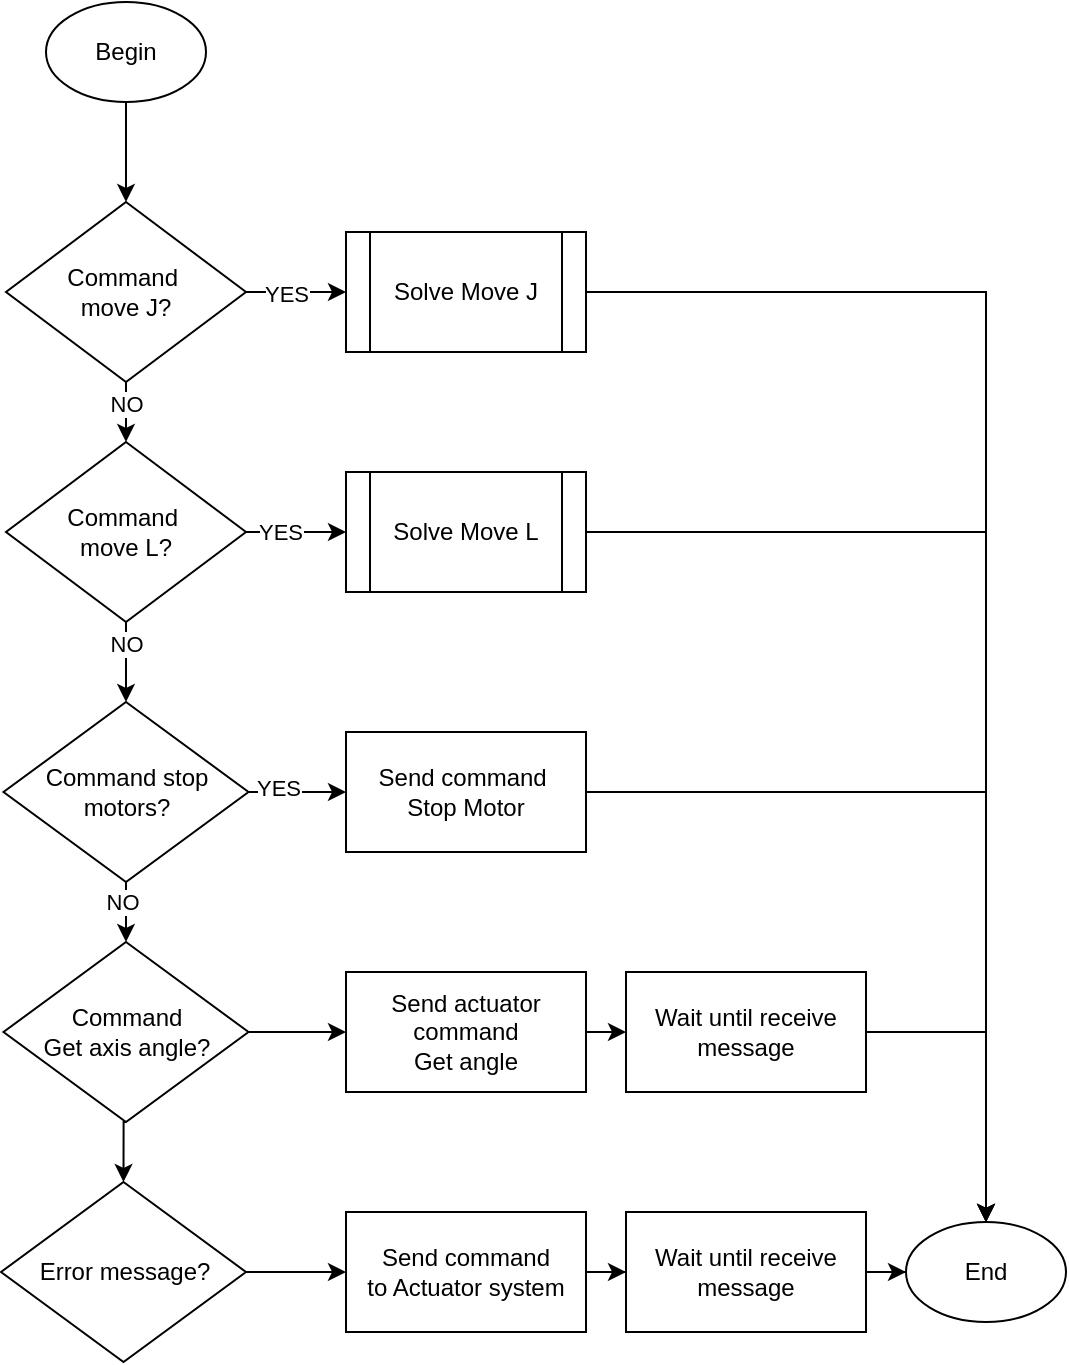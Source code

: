 <mxfile version="22.1.18" type="github">
  <diagram id="C5RBs43oDa-KdzZeNtuy" name="Page-1">
    <mxGraphModel dx="989" dy="526" grid="1" gridSize="10" guides="1" tooltips="1" connect="1" arrows="1" fold="1" page="1" pageScale="1" pageWidth="827" pageHeight="1169" math="0" shadow="0">
      <root>
        <mxCell id="WIyWlLk6GJQsqaUBKTNV-0" />
        <mxCell id="WIyWlLk6GJQsqaUBKTNV-1" parent="WIyWlLk6GJQsqaUBKTNV-0" />
        <mxCell id="wCRdzUAUGNFTLwiFJrkR-3" style="edgeStyle=orthogonalEdgeStyle;rounded=0;orthogonalLoop=1;jettySize=auto;html=1;exitX=0.5;exitY=1;exitDx=0;exitDy=0;entryX=0.5;entryY=0;entryDx=0;entryDy=0;" parent="WIyWlLk6GJQsqaUBKTNV-1" source="wCRdzUAUGNFTLwiFJrkR-1" edge="1">
          <mxGeometry relative="1" as="geometry">
            <mxPoint x="220" y="180" as="targetPoint" />
          </mxGeometry>
        </mxCell>
        <mxCell id="wCRdzUAUGNFTLwiFJrkR-1" value="Begin" style="ellipse;whiteSpace=wrap;html=1;" parent="WIyWlLk6GJQsqaUBKTNV-1" vertex="1">
          <mxGeometry x="180" y="80" width="80" height="50" as="geometry" />
        </mxCell>
        <mxCell id="wCRdzUAUGNFTLwiFJrkR-5" value="End" style="ellipse;whiteSpace=wrap;html=1;" parent="WIyWlLk6GJQsqaUBKTNV-1" vertex="1">
          <mxGeometry x="610" y="690" width="80" height="50" as="geometry" />
        </mxCell>
        <mxCell id="wCRdzUAUGNFTLwiFJrkR-26" style="edgeStyle=orthogonalEdgeStyle;rounded=0;orthogonalLoop=1;jettySize=auto;html=1;exitX=1;exitY=0.5;exitDx=0;exitDy=0;entryX=0.5;entryY=0;entryDx=0;entryDy=0;" parent="WIyWlLk6GJQsqaUBKTNV-1" source="wCRdzUAUGNFTLwiFJrkR-30" target="wCRdzUAUGNFTLwiFJrkR-5" edge="1">
          <mxGeometry relative="1" as="geometry">
            <mxPoint x="220" y="590" as="sourcePoint" />
          </mxGeometry>
        </mxCell>
        <mxCell id="wCRdzUAUGNFTLwiFJrkR-29" style="edgeStyle=orthogonalEdgeStyle;rounded=0;orthogonalLoop=1;jettySize=auto;html=1;exitX=0.5;exitY=1;exitDx=0;exitDy=0;entryX=0.5;entryY=0;entryDx=0;entryDy=0;" parent="WIyWlLk6GJQsqaUBKTNV-1" source="wCRdzUAUGNFTLwiFJrkR-27" target="wCRdzUAUGNFTLwiFJrkR-28" edge="1">
          <mxGeometry relative="1" as="geometry" />
        </mxCell>
        <mxCell id="wCRdzUAUGNFTLwiFJrkR-37" value="NO" style="edgeLabel;html=1;align=center;verticalAlign=middle;resizable=0;points=[];" parent="wCRdzUAUGNFTLwiFJrkR-29" vertex="1" connectable="0">
          <mxGeometry x="-0.293" relative="1" as="geometry">
            <mxPoint as="offset" />
          </mxGeometry>
        </mxCell>
        <mxCell id="wCRdzUAUGNFTLwiFJrkR-31" style="edgeStyle=orthogonalEdgeStyle;rounded=0;orthogonalLoop=1;jettySize=auto;html=1;exitX=1;exitY=0.5;exitDx=0;exitDy=0;" parent="WIyWlLk6GJQsqaUBKTNV-1" source="wCRdzUAUGNFTLwiFJrkR-27" target="wCRdzUAUGNFTLwiFJrkR-30" edge="1">
          <mxGeometry relative="1" as="geometry" />
        </mxCell>
        <mxCell id="wCRdzUAUGNFTLwiFJrkR-39" value="YES" style="edgeLabel;html=1;align=center;verticalAlign=middle;resizable=0;points=[];" parent="wCRdzUAUGNFTLwiFJrkR-31" vertex="1" connectable="0">
          <mxGeometry x="-0.228" y="-1" relative="1" as="geometry">
            <mxPoint as="offset" />
          </mxGeometry>
        </mxCell>
        <mxCell id="wCRdzUAUGNFTLwiFJrkR-27" value="&lt;div&gt;Command&amp;nbsp;&lt;/div&gt;&lt;div&gt;move J?&lt;/div&gt;" style="rhombus;whiteSpace=wrap;html=1;" parent="WIyWlLk6GJQsqaUBKTNV-1" vertex="1">
          <mxGeometry x="160" y="180" width="120" height="90" as="geometry" />
        </mxCell>
        <mxCell id="wCRdzUAUGNFTLwiFJrkR-33" style="edgeStyle=orthogonalEdgeStyle;rounded=0;orthogonalLoop=1;jettySize=auto;html=1;exitX=1;exitY=0.5;exitDx=0;exitDy=0;entryX=0;entryY=0.5;entryDx=0;entryDy=0;" parent="WIyWlLk6GJQsqaUBKTNV-1" source="wCRdzUAUGNFTLwiFJrkR-28" target="wCRdzUAUGNFTLwiFJrkR-32" edge="1">
          <mxGeometry relative="1" as="geometry" />
        </mxCell>
        <mxCell id="QPnw_EgcqyNNagL080pK-1" value="YES" style="edgeLabel;html=1;align=center;verticalAlign=middle;resizable=0;points=[];" parent="wCRdzUAUGNFTLwiFJrkR-33" vertex="1" connectable="0">
          <mxGeometry x="-0.341" y="-3" relative="1" as="geometry">
            <mxPoint y="-3" as="offset" />
          </mxGeometry>
        </mxCell>
        <mxCell id="wCRdzUAUGNFTLwiFJrkR-35" style="edgeStyle=orthogonalEdgeStyle;rounded=0;orthogonalLoop=1;jettySize=auto;html=1;exitX=0.5;exitY=1;exitDx=0;exitDy=0;entryX=0.5;entryY=0;entryDx=0;entryDy=0;" parent="WIyWlLk6GJQsqaUBKTNV-1" source="wCRdzUAUGNFTLwiFJrkR-28" target="QPnw_EgcqyNNagL080pK-0" edge="1">
          <mxGeometry relative="1" as="geometry" />
        </mxCell>
        <mxCell id="wCRdzUAUGNFTLwiFJrkR-38" value="NO" style="edgeLabel;html=1;align=center;verticalAlign=middle;resizable=0;points=[];" parent="wCRdzUAUGNFTLwiFJrkR-35" vertex="1" connectable="0">
          <mxGeometry x="-0.478" y="-3" relative="1" as="geometry">
            <mxPoint x="3" as="offset" />
          </mxGeometry>
        </mxCell>
        <mxCell id="wCRdzUAUGNFTLwiFJrkR-28" value="&lt;div&gt;Command&amp;nbsp;&lt;/div&gt;&lt;div&gt;move L?&lt;/div&gt;" style="rhombus;whiteSpace=wrap;html=1;" parent="WIyWlLk6GJQsqaUBKTNV-1" vertex="1">
          <mxGeometry x="160" y="300" width="120" height="90" as="geometry" />
        </mxCell>
        <mxCell id="wCRdzUAUGNFTLwiFJrkR-30" value="Solve Move J" style="shape=process;whiteSpace=wrap;html=1;backgroundOutline=1;" parent="WIyWlLk6GJQsqaUBKTNV-1" vertex="1">
          <mxGeometry x="330" y="195" width="120" height="60" as="geometry" />
        </mxCell>
        <mxCell id="wCRdzUAUGNFTLwiFJrkR-34" style="edgeStyle=orthogonalEdgeStyle;rounded=0;orthogonalLoop=1;jettySize=auto;html=1;exitX=1;exitY=0.5;exitDx=0;exitDy=0;entryX=0.5;entryY=0;entryDx=0;entryDy=0;" parent="WIyWlLk6GJQsqaUBKTNV-1" source="wCRdzUAUGNFTLwiFJrkR-32" target="wCRdzUAUGNFTLwiFJrkR-5" edge="1">
          <mxGeometry relative="1" as="geometry">
            <mxPoint x="490" y="510" as="targetPoint" />
          </mxGeometry>
        </mxCell>
        <mxCell id="wCRdzUAUGNFTLwiFJrkR-32" value="Solve Move L" style="shape=process;whiteSpace=wrap;html=1;backgroundOutline=1;" parent="WIyWlLk6GJQsqaUBKTNV-1" vertex="1">
          <mxGeometry x="330" y="315" width="120" height="60" as="geometry" />
        </mxCell>
        <mxCell id="QPnw_EgcqyNNagL080pK-4" style="edgeStyle=orthogonalEdgeStyle;rounded=0;orthogonalLoop=1;jettySize=auto;html=1;exitX=1;exitY=0.5;exitDx=0;exitDy=0;" parent="WIyWlLk6GJQsqaUBKTNV-1" source="QPnw_EgcqyNNagL080pK-0" target="QPnw_EgcqyNNagL080pK-3" edge="1">
          <mxGeometry relative="1" as="geometry" />
        </mxCell>
        <mxCell id="QPnw_EgcqyNNagL080pK-12" value="YES" style="edgeLabel;html=1;align=center;verticalAlign=middle;resizable=0;points=[];" parent="QPnw_EgcqyNNagL080pK-4" vertex="1" connectable="0">
          <mxGeometry x="-0.424" y="2" relative="1" as="geometry">
            <mxPoint as="offset" />
          </mxGeometry>
        </mxCell>
        <mxCell id="QPnw_EgcqyNNagL080pK-8" style="edgeStyle=orthogonalEdgeStyle;rounded=0;orthogonalLoop=1;jettySize=auto;html=1;exitX=0.5;exitY=1;exitDx=0;exitDy=0;entryX=0.5;entryY=0;entryDx=0;entryDy=0;" parent="WIyWlLk6GJQsqaUBKTNV-1" source="QPnw_EgcqyNNagL080pK-0" target="QPnw_EgcqyNNagL080pK-6" edge="1">
          <mxGeometry relative="1" as="geometry" />
        </mxCell>
        <mxCell id="QPnw_EgcqyNNagL080pK-11" value="NO" style="edgeLabel;html=1;align=center;verticalAlign=middle;resizable=0;points=[];" parent="QPnw_EgcqyNNagL080pK-8" vertex="1" connectable="0">
          <mxGeometry x="-0.324" y="-2" relative="1" as="geometry">
            <mxPoint as="offset" />
          </mxGeometry>
        </mxCell>
        <mxCell id="QPnw_EgcqyNNagL080pK-0" value="Command stop motors?" style="rhombus;whiteSpace=wrap;html=1;" parent="WIyWlLk6GJQsqaUBKTNV-1" vertex="1">
          <mxGeometry x="158.75" y="430" width="122.5" height="90" as="geometry" />
        </mxCell>
        <mxCell id="QPnw_EgcqyNNagL080pK-5" style="edgeStyle=orthogonalEdgeStyle;rounded=0;orthogonalLoop=1;jettySize=auto;html=1;exitX=1;exitY=0.5;exitDx=0;exitDy=0;entryX=0.5;entryY=0;entryDx=0;entryDy=0;" parent="WIyWlLk6GJQsqaUBKTNV-1" source="QPnw_EgcqyNNagL080pK-3" target="wCRdzUAUGNFTLwiFJrkR-5" edge="1">
          <mxGeometry relative="1" as="geometry" />
        </mxCell>
        <mxCell id="QPnw_EgcqyNNagL080pK-3" value="&lt;div&gt;Send command&amp;nbsp;&lt;/div&gt;&lt;div&gt;Stop Motor&lt;/div&gt;" style="rounded=0;whiteSpace=wrap;html=1;" parent="WIyWlLk6GJQsqaUBKTNV-1" vertex="1">
          <mxGeometry x="330" y="445" width="120" height="60" as="geometry" />
        </mxCell>
        <mxCell id="QPnw_EgcqyNNagL080pK-10" style="edgeStyle=orthogonalEdgeStyle;rounded=0;orthogonalLoop=1;jettySize=auto;html=1;exitX=1;exitY=0.5;exitDx=0;exitDy=0;entryX=0;entryY=0.5;entryDx=0;entryDy=0;" parent="WIyWlLk6GJQsqaUBKTNV-1" source="QPnw_EgcqyNNagL080pK-6" target="QPnw_EgcqyNNagL080pK-9" edge="1">
          <mxGeometry relative="1" as="geometry" />
        </mxCell>
        <mxCell id="Mm9r300i6aCemxJ7hGXF-4" style="edgeStyle=orthogonalEdgeStyle;rounded=0;orthogonalLoop=1;jettySize=auto;html=1;exitX=0.5;exitY=1;exitDx=0;exitDy=0;entryX=0.5;entryY=0;entryDx=0;entryDy=0;" edge="1" parent="WIyWlLk6GJQsqaUBKTNV-1" source="QPnw_EgcqyNNagL080pK-6" target="Mm9r300i6aCemxJ7hGXF-3">
          <mxGeometry relative="1" as="geometry" />
        </mxCell>
        <mxCell id="QPnw_EgcqyNNagL080pK-6" value="&lt;div&gt;Command&lt;/div&gt;&lt;div&gt;Get axis angle? &lt;/div&gt;" style="rhombus;whiteSpace=wrap;html=1;" parent="WIyWlLk6GJQsqaUBKTNV-1" vertex="1">
          <mxGeometry x="158.75" y="550" width="122.5" height="90" as="geometry" />
        </mxCell>
        <mxCell id="Mm9r300i6aCemxJ7hGXF-1" style="edgeStyle=orthogonalEdgeStyle;rounded=0;orthogonalLoop=1;jettySize=auto;html=1;exitX=1;exitY=0.5;exitDx=0;exitDy=0;entryX=0;entryY=0.5;entryDx=0;entryDy=0;" edge="1" parent="WIyWlLk6GJQsqaUBKTNV-1" source="QPnw_EgcqyNNagL080pK-9" target="Mm9r300i6aCemxJ7hGXF-0">
          <mxGeometry relative="1" as="geometry" />
        </mxCell>
        <mxCell id="QPnw_EgcqyNNagL080pK-9" value="&lt;div&gt;Send actuator command&lt;/div&gt;&lt;div&gt;Get angle&lt;br&gt;&lt;/div&gt;" style="rounded=0;whiteSpace=wrap;html=1;" parent="WIyWlLk6GJQsqaUBKTNV-1" vertex="1">
          <mxGeometry x="330" y="565" width="120" height="60" as="geometry" />
        </mxCell>
        <mxCell id="Mm9r300i6aCemxJ7hGXF-2" style="edgeStyle=orthogonalEdgeStyle;rounded=0;orthogonalLoop=1;jettySize=auto;html=1;exitX=1;exitY=0.5;exitDx=0;exitDy=0;" edge="1" parent="WIyWlLk6GJQsqaUBKTNV-1" source="Mm9r300i6aCemxJ7hGXF-0" target="wCRdzUAUGNFTLwiFJrkR-5">
          <mxGeometry relative="1" as="geometry" />
        </mxCell>
        <mxCell id="Mm9r300i6aCemxJ7hGXF-0" value="Wait until receive message" style="rounded=0;whiteSpace=wrap;html=1;" vertex="1" parent="WIyWlLk6GJQsqaUBKTNV-1">
          <mxGeometry x="470" y="565" width="120" height="60" as="geometry" />
        </mxCell>
        <mxCell id="Mm9r300i6aCemxJ7hGXF-6" style="edgeStyle=orthogonalEdgeStyle;rounded=0;orthogonalLoop=1;jettySize=auto;html=1;exitX=1;exitY=0.5;exitDx=0;exitDy=0;entryX=0;entryY=0.5;entryDx=0;entryDy=0;" edge="1" parent="WIyWlLk6GJQsqaUBKTNV-1" source="Mm9r300i6aCemxJ7hGXF-3" target="Mm9r300i6aCemxJ7hGXF-5">
          <mxGeometry relative="1" as="geometry" />
        </mxCell>
        <mxCell id="Mm9r300i6aCemxJ7hGXF-3" value="Error message?" style="rhombus;whiteSpace=wrap;html=1;" vertex="1" parent="WIyWlLk6GJQsqaUBKTNV-1">
          <mxGeometry x="157.5" y="670" width="122.5" height="90" as="geometry" />
        </mxCell>
        <mxCell id="Mm9r300i6aCemxJ7hGXF-8" style="edgeStyle=orthogonalEdgeStyle;rounded=0;orthogonalLoop=1;jettySize=auto;html=1;exitX=1;exitY=0.5;exitDx=0;exitDy=0;" edge="1" parent="WIyWlLk6GJQsqaUBKTNV-1" source="Mm9r300i6aCemxJ7hGXF-5" target="Mm9r300i6aCemxJ7hGXF-7">
          <mxGeometry relative="1" as="geometry" />
        </mxCell>
        <mxCell id="Mm9r300i6aCemxJ7hGXF-5" value="&lt;div&gt;Send command&lt;/div&gt;&lt;div&gt;to Actuator system&lt;br&gt;&lt;/div&gt;" style="rounded=0;whiteSpace=wrap;html=1;" vertex="1" parent="WIyWlLk6GJQsqaUBKTNV-1">
          <mxGeometry x="330" y="685" width="120" height="60" as="geometry" />
        </mxCell>
        <mxCell id="Mm9r300i6aCemxJ7hGXF-11" value="" style="edgeStyle=orthogonalEdgeStyle;rounded=0;orthogonalLoop=1;jettySize=auto;html=1;" edge="1" parent="WIyWlLk6GJQsqaUBKTNV-1" source="Mm9r300i6aCemxJ7hGXF-7" target="wCRdzUAUGNFTLwiFJrkR-5">
          <mxGeometry relative="1" as="geometry" />
        </mxCell>
        <mxCell id="Mm9r300i6aCemxJ7hGXF-7" value="Wait until receive message" style="rounded=0;whiteSpace=wrap;html=1;" vertex="1" parent="WIyWlLk6GJQsqaUBKTNV-1">
          <mxGeometry x="470" y="685" width="120" height="60" as="geometry" />
        </mxCell>
      </root>
    </mxGraphModel>
  </diagram>
</mxfile>
